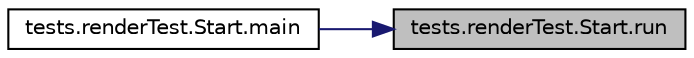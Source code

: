 digraph "tests.renderTest.Start.run"
{
 // LATEX_PDF_SIZE
  edge [fontname="Helvetica",fontsize="10",labelfontname="Helvetica",labelfontsize="10"];
  node [fontname="Helvetica",fontsize="10",shape=record];
  rankdir="RL";
  Node1 [label="tests.renderTest.Start.run",height=0.2,width=0.4,color="black", fillcolor="grey75", style="filled", fontcolor="black",tooltip=" "];
  Node1 -> Node2 [dir="back",color="midnightblue",fontsize="10",style="solid",fontname="Helvetica"];
  Node2 [label="tests.renderTest.Start.main",height=0.2,width=0.4,color="black", fillcolor="white", style="filled",URL="$d5/d80/classtests_1_1render_test_1_1_start.html#a0b9c7769305dc0ca5cdab356580d2705",tooltip=" "];
}
